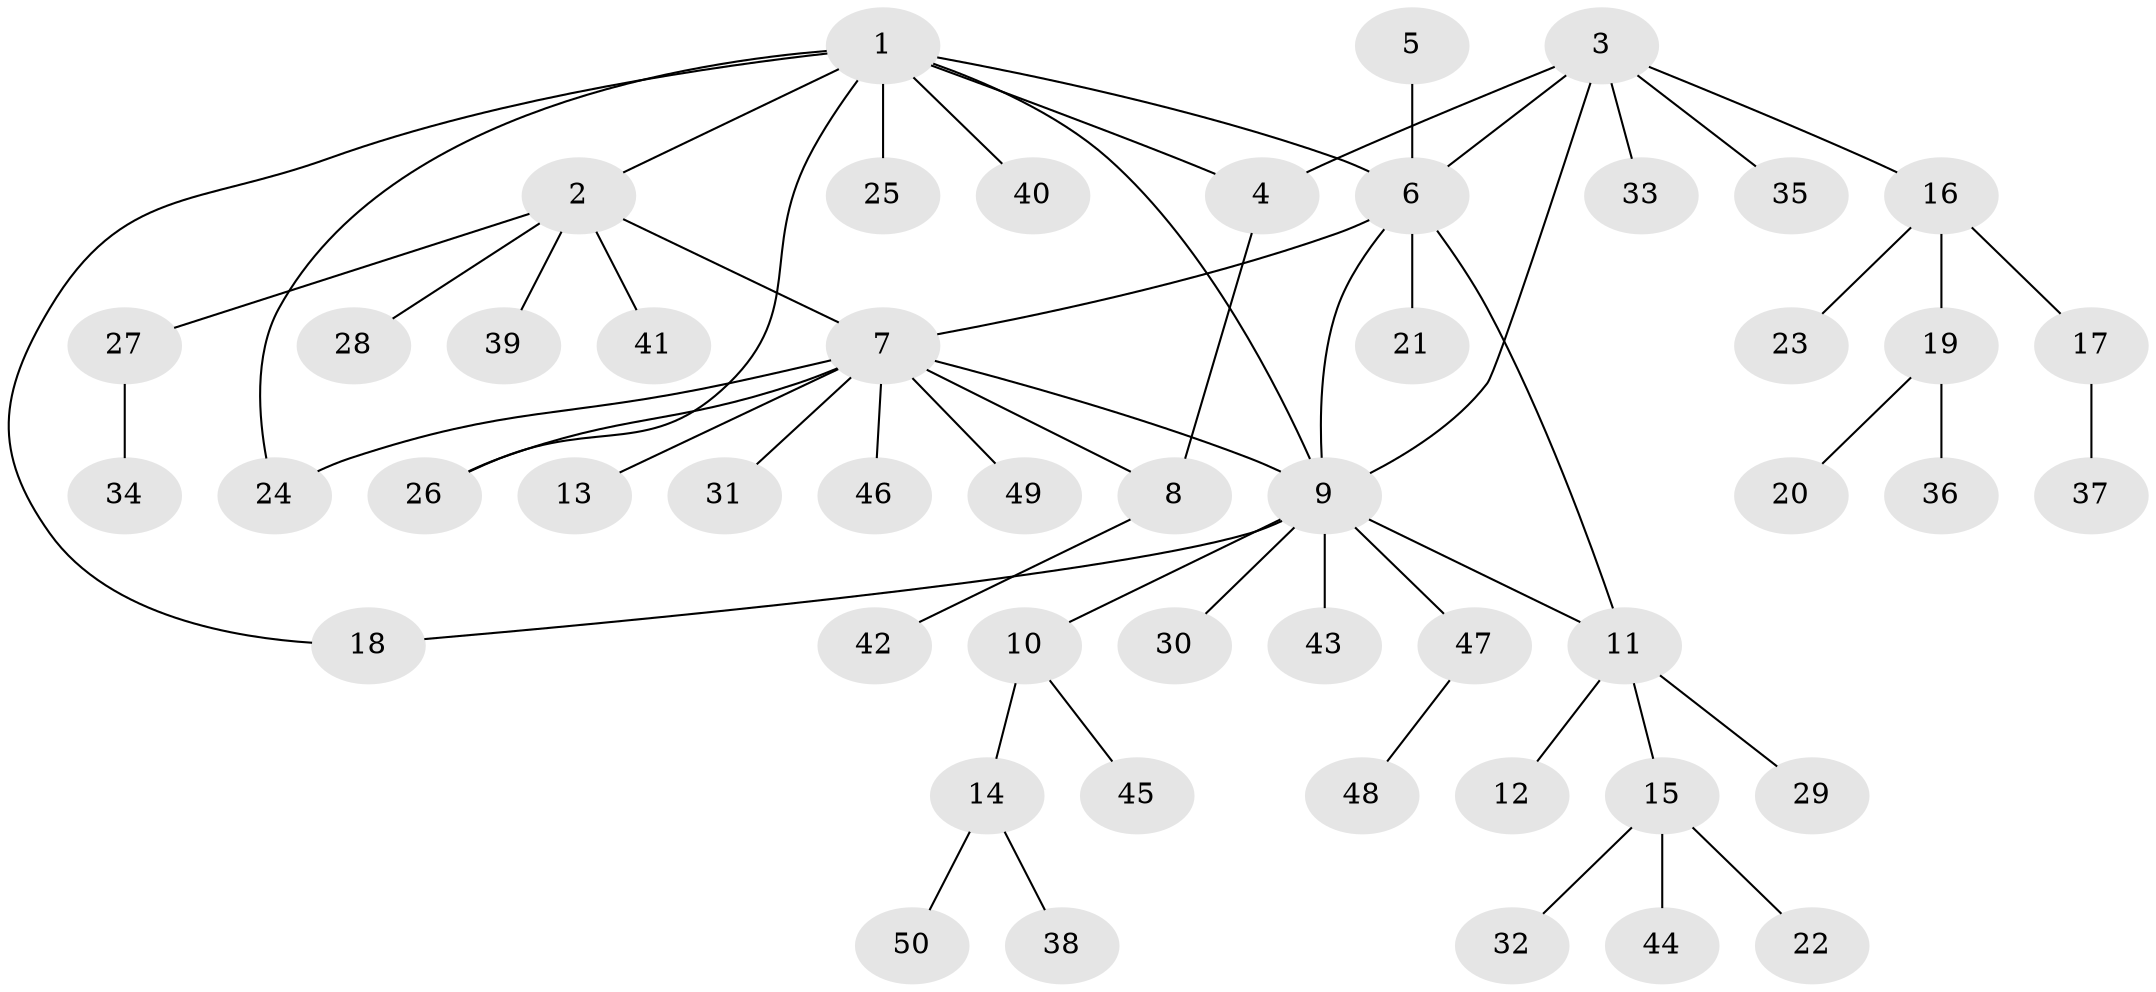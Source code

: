 // coarse degree distribution, {5: 0.04, 1: 0.84, 9: 0.04, 4: 0.04, 11: 0.04}
// Generated by graph-tools (version 1.1) at 2025/57/03/04/25 21:57:56]
// undirected, 50 vertices, 59 edges
graph export_dot {
graph [start="1"]
  node [color=gray90,style=filled];
  1;
  2;
  3;
  4;
  5;
  6;
  7;
  8;
  9;
  10;
  11;
  12;
  13;
  14;
  15;
  16;
  17;
  18;
  19;
  20;
  21;
  22;
  23;
  24;
  25;
  26;
  27;
  28;
  29;
  30;
  31;
  32;
  33;
  34;
  35;
  36;
  37;
  38;
  39;
  40;
  41;
  42;
  43;
  44;
  45;
  46;
  47;
  48;
  49;
  50;
  1 -- 2;
  1 -- 4;
  1 -- 6;
  1 -- 9;
  1 -- 18;
  1 -- 24;
  1 -- 25;
  1 -- 26;
  1 -- 40;
  2 -- 7;
  2 -- 27;
  2 -- 28;
  2 -- 39;
  2 -- 41;
  3 -- 4;
  3 -- 6;
  3 -- 9;
  3 -- 16;
  3 -- 33;
  3 -- 35;
  4 -- 8;
  5 -- 6;
  6 -- 7;
  6 -- 9;
  6 -- 11;
  6 -- 21;
  7 -- 8;
  7 -- 9;
  7 -- 13;
  7 -- 24;
  7 -- 26;
  7 -- 31;
  7 -- 46;
  7 -- 49;
  8 -- 42;
  9 -- 10;
  9 -- 11;
  9 -- 18;
  9 -- 30;
  9 -- 43;
  9 -- 47;
  10 -- 14;
  10 -- 45;
  11 -- 12;
  11 -- 15;
  11 -- 29;
  14 -- 38;
  14 -- 50;
  15 -- 22;
  15 -- 32;
  15 -- 44;
  16 -- 17;
  16 -- 19;
  16 -- 23;
  17 -- 37;
  19 -- 20;
  19 -- 36;
  27 -- 34;
  47 -- 48;
}
